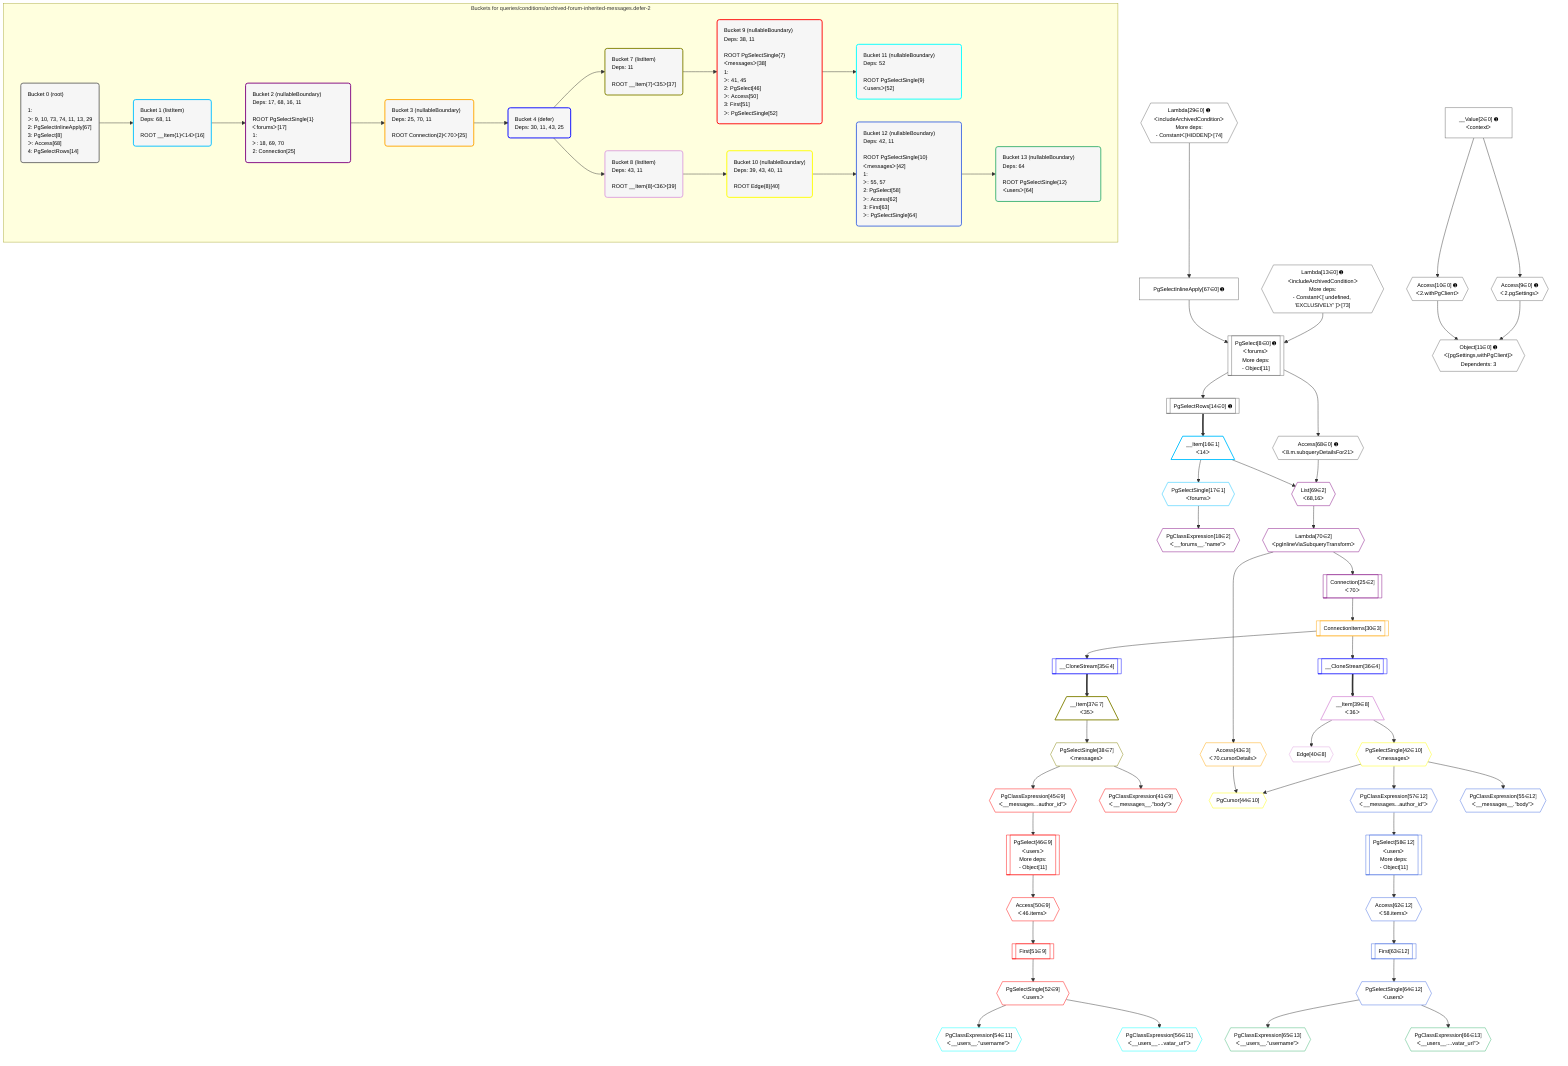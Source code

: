 %%{init: {'themeVariables': { 'fontSize': '12px'}}}%%
graph TD
    classDef path fill:#eee,stroke:#000,color:#000
    classDef plan fill:#fff,stroke-width:1px,color:#000
    classDef itemplan fill:#fff,stroke-width:2px,color:#000
    classDef unbatchedplan fill:#dff,stroke-width:1px,color:#000
    classDef sideeffectplan fill:#fcc,stroke-width:2px,color:#000
    classDef bucket fill:#f6f6f6,color:#000,stroke-width:2px,text-align:left

    subgraph "Buckets for queries/conditions/archived-forum-inherited-messages.defer-2"
    Bucket0("Bucket 0 (root)<br /><br />1: <br />ᐳ: 9, 10, 73, 74, 11, 13, 29<br />2: PgSelectInlineApply[67]<br />3: PgSelect[8]<br />ᐳ: Access[68]<br />4: PgSelectRows[14]"):::bucket
    Bucket1("Bucket 1 (listItem)<br />Deps: 68, 11<br /><br />ROOT __Item{1}ᐸ14ᐳ[16]"):::bucket
    Bucket2("Bucket 2 (nullableBoundary)<br />Deps: 17, 68, 16, 11<br /><br />ROOT PgSelectSingle{1}ᐸforumsᐳ[17]<br />1: <br />ᐳ: 18, 69, 70<br />2: Connection[25]"):::bucket
    Bucket3("Bucket 3 (nullableBoundary)<br />Deps: 25, 70, 11<br /><br />ROOT Connection{2}ᐸ70ᐳ[25]"):::bucket
    Bucket4("Bucket 4 (defer)<br />Deps: 30, 11, 43, 25"):::bucket
    Bucket7("Bucket 7 (listItem)<br />Deps: 11<br /><br />ROOT __Item{7}ᐸ35ᐳ[37]"):::bucket
    Bucket8("Bucket 8 (listItem)<br />Deps: 43, 11<br /><br />ROOT __Item{8}ᐸ36ᐳ[39]"):::bucket
    Bucket9("Bucket 9 (nullableBoundary)<br />Deps: 38, 11<br /><br />ROOT PgSelectSingle{7}ᐸmessagesᐳ[38]<br />1: <br />ᐳ: 41, 45<br />2: PgSelect[46]<br />ᐳ: Access[50]<br />3: First[51]<br />ᐳ: PgSelectSingle[52]"):::bucket
    Bucket10("Bucket 10 (nullableBoundary)<br />Deps: 39, 43, 40, 11<br /><br />ROOT Edge{8}[40]"):::bucket
    Bucket11("Bucket 11 (nullableBoundary)<br />Deps: 52<br /><br />ROOT PgSelectSingle{9}ᐸusersᐳ[52]"):::bucket
    Bucket12("Bucket 12 (nullableBoundary)<br />Deps: 42, 11<br /><br />ROOT PgSelectSingle{10}ᐸmessagesᐳ[42]<br />1: <br />ᐳ: 55, 57<br />2: PgSelect[58]<br />ᐳ: Access[62]<br />3: First[63]<br />ᐳ: PgSelectSingle[64]"):::bucket
    Bucket13("Bucket 13 (nullableBoundary)<br />Deps: 64<br /><br />ROOT PgSelectSingle{12}ᐸusersᐳ[64]"):::bucket
    end
    Bucket0 --> Bucket1
    Bucket1 --> Bucket2
    Bucket2 --> Bucket3
    Bucket3 --> Bucket4
    Bucket4 --> Bucket7 & Bucket8
    Bucket7 --> Bucket9
    Bucket8 --> Bucket10
    Bucket9 --> Bucket11
    Bucket10 --> Bucket12
    Bucket12 --> Bucket13

    %% plan dependencies
    PgSelect8[["PgSelect[8∈0] ➊<br />ᐸforumsᐳ<br />More deps:<br />- Object[11]"]]:::plan
    Lambda13{{"Lambda[13∈0] ➊<br />ᐸincludeArchivedConditionᐳ<br />More deps:<br />- Constantᐸ[ undefined, 'EXCLUSIVELY' ]ᐳ[73]"}}:::plan
    PgSelectInlineApply67["PgSelectInlineApply[67∈0] ➊"]:::plan
    Lambda13 & PgSelectInlineApply67 --> PgSelect8
    Object11{{"Object[11∈0] ➊<br />ᐸ{pgSettings,withPgClient}ᐳ<br />Dependents: 3"}}:::plan
    Access9{{"Access[9∈0] ➊<br />ᐸ2.pgSettingsᐳ"}}:::plan
    Access10{{"Access[10∈0] ➊<br />ᐸ2.withPgClientᐳ"}}:::plan
    Access9 & Access10 --> Object11
    __Value2["__Value[2∈0] ➊<br />ᐸcontextᐳ"]:::plan
    __Value2 --> Access9
    __Value2 --> Access10
    PgSelectRows14[["PgSelectRows[14∈0] ➊"]]:::plan
    PgSelect8 --> PgSelectRows14
    Lambda29{{"Lambda[29∈0] ➊<br />ᐸincludeArchivedConditionᐳ<br />More deps:<br />- Constantᐸ[HIDDEN]ᐳ[74]"}}:::plan
    Lambda29 --> PgSelectInlineApply67
    Access68{{"Access[68∈0] ➊<br />ᐸ8.m.subqueryDetailsFor21ᐳ"}}:::plan
    PgSelect8 --> Access68
    __Item16[/"__Item[16∈1]<br />ᐸ14ᐳ"\]:::itemplan
    PgSelectRows14 ==> __Item16
    PgSelectSingle17{{"PgSelectSingle[17∈1]<br />ᐸforumsᐳ"}}:::plan
    __Item16 --> PgSelectSingle17
    List69{{"List[69∈2]<br />ᐸ68,16ᐳ"}}:::plan
    Access68 & __Item16 --> List69
    PgClassExpression18{{"PgClassExpression[18∈2]<br />ᐸ__forums__.”name”ᐳ"}}:::plan
    PgSelectSingle17 --> PgClassExpression18
    Connection25[["Connection[25∈2]<br />ᐸ70ᐳ"]]:::plan
    Lambda70{{"Lambda[70∈2]<br />ᐸpgInlineViaSubqueryTransformᐳ"}}:::plan
    Lambda70 --> Connection25
    List69 --> Lambda70
    ConnectionItems30[["ConnectionItems[30∈3]"]]:::plan
    Connection25 --> ConnectionItems30
    Access43{{"Access[43∈3]<br />ᐸ70.cursorDetailsᐳ"}}:::plan
    Lambda70 --> Access43
    __CloneStream35[["__CloneStream[35∈4]"]]:::plan
    ConnectionItems30 --> __CloneStream35
    __CloneStream36[["__CloneStream[36∈4]"]]:::plan
    ConnectionItems30 --> __CloneStream36
    __Item37[/"__Item[37∈7]<br />ᐸ35ᐳ"\]:::itemplan
    __CloneStream35 ==> __Item37
    PgSelectSingle38{{"PgSelectSingle[38∈7]<br />ᐸmessagesᐳ"}}:::plan
    __Item37 --> PgSelectSingle38
    __Item39[/"__Item[39∈8]<br />ᐸ36ᐳ"\]:::itemplan
    __CloneStream36 ==> __Item39
    Edge40{{"Edge[40∈8]"}}:::plan
    __Item39 --> Edge40
    PgSelect46[["PgSelect[46∈9]<br />ᐸusersᐳ<br />More deps:<br />- Object[11]"]]:::plan
    PgClassExpression45{{"PgClassExpression[45∈9]<br />ᐸ__messages...author_id”ᐳ"}}:::plan
    PgClassExpression45 --> PgSelect46
    PgClassExpression41{{"PgClassExpression[41∈9]<br />ᐸ__messages__.”body”ᐳ"}}:::plan
    PgSelectSingle38 --> PgClassExpression41
    PgSelectSingle38 --> PgClassExpression45
    Access50{{"Access[50∈9]<br />ᐸ46.itemsᐳ"}}:::plan
    PgSelect46 --> Access50
    First51[["First[51∈9]"]]:::plan
    Access50 --> First51
    PgSelectSingle52{{"PgSelectSingle[52∈9]<br />ᐸusersᐳ"}}:::plan
    First51 --> PgSelectSingle52
    PgCursor44{{"PgCursor[44∈10]"}}:::plan
    PgSelectSingle42{{"PgSelectSingle[42∈10]<br />ᐸmessagesᐳ"}}:::plan
    PgSelectSingle42 & Access43 --> PgCursor44
    __Item39 --> PgSelectSingle42
    PgClassExpression54{{"PgClassExpression[54∈11]<br />ᐸ__users__.”username”ᐳ"}}:::plan
    PgSelectSingle52 --> PgClassExpression54
    PgClassExpression56{{"PgClassExpression[56∈11]<br />ᐸ__users__....vatar_url”ᐳ"}}:::plan
    PgSelectSingle52 --> PgClassExpression56
    PgSelect58[["PgSelect[58∈12]<br />ᐸusersᐳ<br />More deps:<br />- Object[11]"]]:::plan
    PgClassExpression57{{"PgClassExpression[57∈12]<br />ᐸ__messages...author_id”ᐳ"}}:::plan
    PgClassExpression57 --> PgSelect58
    PgClassExpression55{{"PgClassExpression[55∈12]<br />ᐸ__messages__.”body”ᐳ"}}:::plan
    PgSelectSingle42 --> PgClassExpression55
    PgSelectSingle42 --> PgClassExpression57
    Access62{{"Access[62∈12]<br />ᐸ58.itemsᐳ"}}:::plan
    PgSelect58 --> Access62
    First63[["First[63∈12]"]]:::plan
    Access62 --> First63
    PgSelectSingle64{{"PgSelectSingle[64∈12]<br />ᐸusersᐳ"}}:::plan
    First63 --> PgSelectSingle64
    PgClassExpression65{{"PgClassExpression[65∈13]<br />ᐸ__users__.”username”ᐳ"}}:::plan
    PgSelectSingle64 --> PgClassExpression65
    PgClassExpression66{{"PgClassExpression[66∈13]<br />ᐸ__users__....vatar_url”ᐳ"}}:::plan
    PgSelectSingle64 --> PgClassExpression66

    %% define steps
    classDef bucket0 stroke:#696969
    class Bucket0,__Value2,PgSelect8,Access9,Access10,Object11,Lambda13,PgSelectRows14,Lambda29,PgSelectInlineApply67,Access68 bucket0
    classDef bucket1 stroke:#00bfff
    class Bucket1,__Item16,PgSelectSingle17 bucket1
    classDef bucket2 stroke:#7f007f
    class Bucket2,PgClassExpression18,Connection25,List69,Lambda70 bucket2
    classDef bucket3 stroke:#ffa500
    class Bucket3,ConnectionItems30,Access43 bucket3
    classDef bucket4 stroke:#0000ff
    class Bucket4,__CloneStream35,__CloneStream36 bucket4
    classDef bucket7 stroke:#808000
    class Bucket7,__Item37,PgSelectSingle38 bucket7
    classDef bucket8 stroke:#dda0dd
    class Bucket8,__Item39,Edge40 bucket8
    classDef bucket9 stroke:#ff0000
    class Bucket9,PgClassExpression41,PgClassExpression45,PgSelect46,Access50,First51,PgSelectSingle52 bucket9
    classDef bucket10 stroke:#ffff00
    class Bucket10,PgSelectSingle42,PgCursor44 bucket10
    classDef bucket11 stroke:#00ffff
    class Bucket11,PgClassExpression54,PgClassExpression56 bucket11
    classDef bucket12 stroke:#4169e1
    class Bucket12,PgClassExpression55,PgClassExpression57,PgSelect58,Access62,First63,PgSelectSingle64 bucket12
    classDef bucket13 stroke:#3cb371
    class Bucket13,PgClassExpression65,PgClassExpression66 bucket13